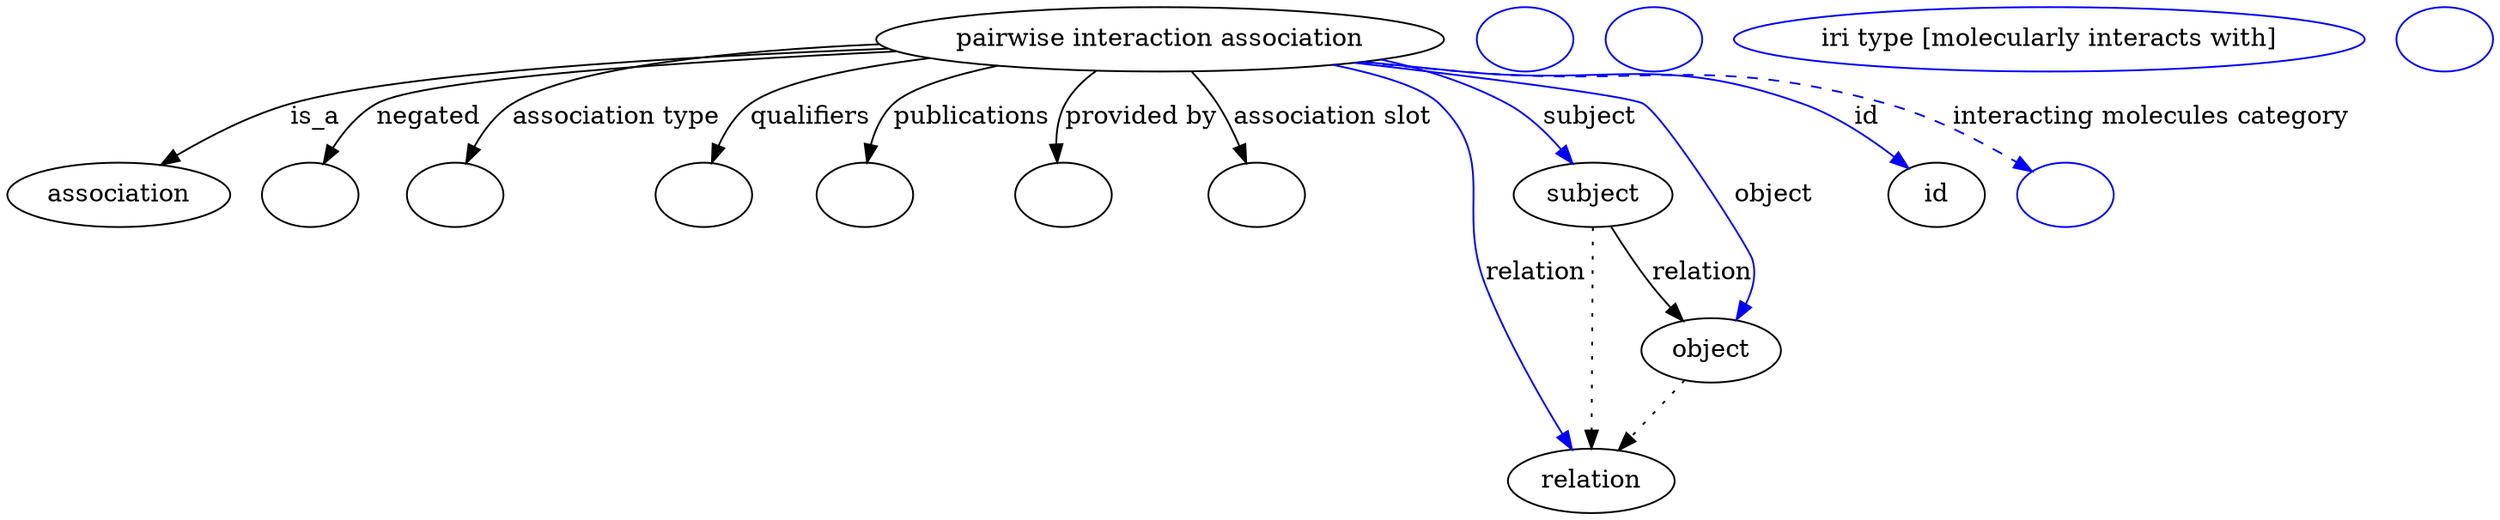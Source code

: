 digraph {
	graph [bb="0,0,1164.4,281"];
	node [label="\N"];
	"pairwise interaction association"	 [height=0.5,
		label="pairwise interaction association",
		pos="536.4,263",
		width=3.3777];
	association	 [height=0.5,
		pos="49.402,177",
		width=1.3723];
	"pairwise interaction association" -> association	 [label=is_a,
		lp="153.68,220",
		pos="e,72.56,192.97 420.17,257.57 322.89,252.07 192.14,242.19 141.85,227 120.43,220.53 98.319,208.79 81.093,198.3"];
	negated	 [color=black,
		height=0.5,
		label="",
		pos="143.4,177",
		width=0.75];
	"pairwise interaction association" -> negated	 [color=black,
		label=negated,
		lp="207.17,220",
		pos="e,152.65,193.92 424.76,255.8 329.89,248.99 205.81,238.17 184.87,227 174.21,221.31 165.2,211.62 158.34,202.27",
		style=solid];
	"association type"	 [color=black,
		height=0.5,
		label="",
		pos="215.4,177",
		width=0.75];
	"pairwise interaction association" -> "association type"	 [color=black,
		label="association type",
		lp="291.31,220",
		pos="e,221.46,194.71 418.02,258.73 350.49,254.31 273.81,245.31 245.59,227 237.09,221.49 230.63,212.67 225.91,203.96",
		style=solid];
	qualifiers	 [color=black,
		height=0.5,
		label="",
		pos="325.4,177",
		width=0.75];
	"pairwise interaction association" -> qualifiers	 [color=black,
		label=qualifiers,
		lp="377.45,220",
		pos="e,330.29,194.9 440.02,251.99 402.91,246.18 365.91,237.94 351.3,227 343.68,221.3 338.11,212.7 334.13,204.24",
		style=solid];
	publications	 [color=black,
		height=0.5,
		label="",
		pos="400.4,177",
		width=0.75];
	"pairwise interaction association" -> publications	 [color=black,
		label=publications,
		lp="450.62,220",
		pos="e,401.89,195.38 467.01,248.17 444.81,242.2 423.92,234.86 415.97,227 410.06,221.16 406.38,213.11 404.1,205.18",
		style=solid];
	"provided by"	 [color=black,
		height=0.5,
		label="",
		pos="491.4,177",
		width=0.75];
	"pairwise interaction association" -> "provided by"	 [color=black,
		label="provided by",
		lp="526.03,220",
		pos="e,488.09,194.97 507.3,245.46 501.21,240.32 495.59,234.13 492.14,227 488.89,220.31 487.74,212.5 487.64,205.07",
		style=solid];
	"association slot"	 [color=black,
		height=0.5,
		label="",
		pos="581.4,177",
		width=0.75];
	"pairwise interaction association" -> "association slot"	 [color=black,
		label="association slot",
		lp="609.37,220",
		pos="e,574.51,194.44 548.66,245.01 552.3,239.36 556.18,233.02 559.4,227 563.37,219.59 567.22,211.32 570.57,203.68",
		style=solid];
	subject	 [height=0.5,
		pos="737.4,177",
		width=0.97656];
	"pairwise interaction association" -> subject	 [color=blue,
		label=subject,
		lp="733.23,220",
		pos="e,727.39,194.38 618.44,249.59 650.51,243.31 682.83,235.37 696.4,227 706.25,220.93 714.81,211.64 721.53,202.71",
		style=solid];
	id	 [height=0.5,
		pos="902.4,177",
		width=0.75];
	"pairwise interaction association" -> id	 [color=blue,
		label=id,
		lp="866.85,220",
		pos="e,887.65,192.25 624.44,250.52 638.79,248.6 653.5,246.69 667.4,245 742.82,235.83 766.86,255.22 837.4,227 853.19,220.68 868.39,209.38 \
880.12,199.11",
		style=solid];
	relation	 [height=0.5,
		pos="732.4,18",
		width=1.031];
	"pairwise interaction association" -> relation	 [color=blue,
		label=relation,
		lp="711.78,134",
		pos="e,725,36.018 605.47,248.07 627.57,242.08 648.4,234.77 656.4,227 690,194.37 673.7,171.04 689.64,127 699.78,98.988 712.33,67.326 721.2,\
45.373",
		style=solid];
	object	 [height=0.5,
		pos="792.4,91",
		width=0.88096];
	"pairwise interaction association" -> object	 [color=blue,
		label=object,
		lp="822.51,177",
		pos="e,803.45,108.36 623.47,250.35 682.72,241.49 751.44,230.61 757.4,227 795.61,203.87 798.82,184.39 809.4,141 811.27,133.32 809.96,125.14 \
807.39,117.67",
		style=solid];
	"interacting molecules category"	 [color=blue,
		height=0.5,
		label="",
		pos="974.4,177",
		width=0.75];
	"pairwise interaction association" -> "interacting molecules category"	 [color=blue,
		label="interacting molecules category",
		lp="996.31,220",
		pos="e,955.07,189.72 623.7,250.38 638.28,248.45 653.26,246.58 667.4,245 760.06,234.65 786.77,252.66 876.4,227 901.33,219.86 927.39,206.23 \
946.36,195",
		style=dashed];
	subject -> relation	 [pos="e,732.97,36.027 736.83,158.76 735.96,131.21 734.31,78.735 733.29,46.223",
		style=dotted];
	subject -> object	 [label=relation,
		lp="788.78,134",
		pos="e,780.02,107.63 747.03,159.64 752.56,149.91 759.75,137.63 766.64,127 768.99,123.37 771.56,119.6 774.12,115.92"];
	"pairwise interaction association subject"	 [color=blue,
		height=0.5,
		label="",
		pos="703.4,263",
		width=0.75];
	"pairwise interaction association id"	 [color=blue,
		height=0.5,
		label="",
		pos="775.4,263",
		width=0.75];
	"pairwise interaction association relation"	 [color=blue,
		height=0.5,
		label="iri type [molecularly interacts with]",
		pos="956.4,263",
		width=3.7732];
	object -> relation	 [pos="e,746.17,34.752 778.79,74.435 771.09,65.075 761.33,53.191 752.74,42.745",
		style=dotted];
	"pairwise interaction association object"	 [color=blue,
		height=0.5,
		label="",
		pos="1137.4,263",
		width=0.75];
}
